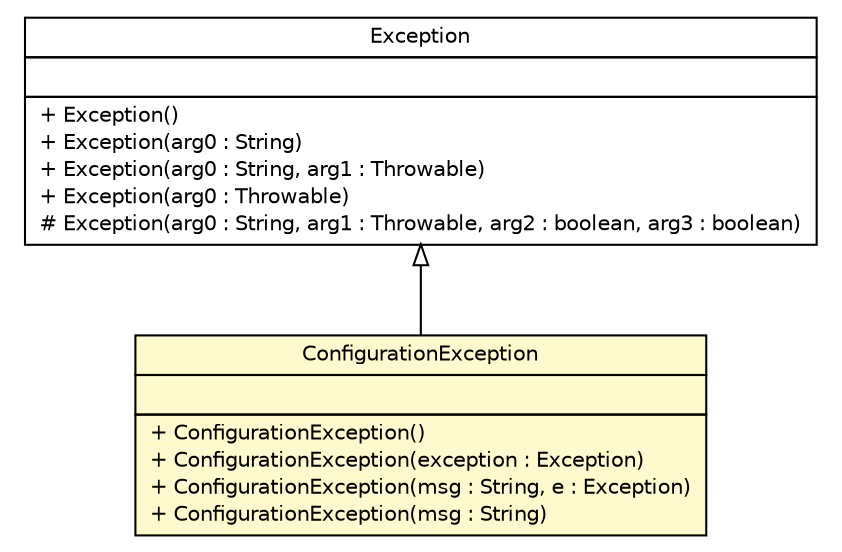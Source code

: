 #!/usr/local/bin/dot
#
# Class diagram 
# Generated by UMLGraph version R5_6 (http://www.umlgraph.org/)
#

digraph G {
	edge [fontname="Helvetica",fontsize=10,labelfontname="Helvetica",labelfontsize=10];
	node [fontname="Helvetica",fontsize=10,shape=plaintext];
	nodesep=0.25;
	ranksep=0.5;
	// sorcer.service.ConfigurationException
	c136817 [label=<<table title="sorcer.service.ConfigurationException" border="0" cellborder="1" cellspacing="0" cellpadding="2" port="p" bgcolor="lemonChiffon" href="./ConfigurationException.html">
		<tr><td><table border="0" cellspacing="0" cellpadding="1">
<tr><td align="center" balign="center"> ConfigurationException </td></tr>
		</table></td></tr>
		<tr><td><table border="0" cellspacing="0" cellpadding="1">
<tr><td align="left" balign="left">  </td></tr>
		</table></td></tr>
		<tr><td><table border="0" cellspacing="0" cellpadding="1">
<tr><td align="left" balign="left"> + ConfigurationException() </td></tr>
<tr><td align="left" balign="left"> + ConfigurationException(exception : Exception) </td></tr>
<tr><td align="left" balign="left"> + ConfigurationException(msg : String, e : Exception) </td></tr>
<tr><td align="left" balign="left"> + ConfigurationException(msg : String) </td></tr>
		</table></td></tr>
		</table>>, URL="./ConfigurationException.html", fontname="Helvetica", fontcolor="black", fontsize=10.0];
	//sorcer.service.ConfigurationException extends java.lang.Exception
	c137238:p -> c136817:p [dir=back,arrowtail=empty];
	// java.lang.Exception
	c137238 [label=<<table title="java.lang.Exception" border="0" cellborder="1" cellspacing="0" cellpadding="2" port="p" href="http://docs.oracle.com/javase/7/docs/api/java/lang/Exception.html">
		<tr><td><table border="0" cellspacing="0" cellpadding="1">
<tr><td align="center" balign="center"> Exception </td></tr>
		</table></td></tr>
		<tr><td><table border="0" cellspacing="0" cellpadding="1">
<tr><td align="left" balign="left">  </td></tr>
		</table></td></tr>
		<tr><td><table border="0" cellspacing="0" cellpadding="1">
<tr><td align="left" balign="left"> + Exception() </td></tr>
<tr><td align="left" balign="left"> + Exception(arg0 : String) </td></tr>
<tr><td align="left" balign="left"> + Exception(arg0 : String, arg1 : Throwable) </td></tr>
<tr><td align="left" balign="left"> + Exception(arg0 : Throwable) </td></tr>
<tr><td align="left" balign="left"> # Exception(arg0 : String, arg1 : Throwable, arg2 : boolean, arg3 : boolean) </td></tr>
		</table></td></tr>
		</table>>, URL="http://docs.oracle.com/javase/7/docs/api/java/lang/Exception.html", fontname="Helvetica", fontcolor="black", fontsize=10.0];
}

